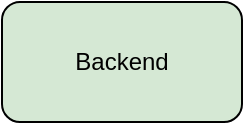 <mxfile><diagram id="2" name="Page-1">
<mxGraphModel dx="1422" dy="797" grid="1" gridSize="10" guides="1" tooltips="1" connect="1" arrows="1" fold="1" page="1" pageScale="1" pageWidth="827" pageHeight="1169" math="0" shadow="0">
  <root>
    <!-- Frontend Components -->
    <mxCell id="frontend" value="Frontend" style="rounded=1;whiteSpace=wrap;html=1;fillColor=#DAE8FC;" vertex="1" parent="1">
      <mxGeometry x="100" y="100" width="120" height="60" as="geometry"/>
    </mxCell>
    <!-- Backend -->
    <mxCell id="backend" value="Backend" style="rounded=1;whiteSpace=wrap;html=1;fillColor=#D5E8D4;" vertex="1" parent="1">
      <mxGeometry x="400" y="100" width="120" height="60" as="geometry"/>
    </mxCell>
    <!-- API Calls -->
    <!-- Sequence of Interactions -->
    <!-- Additional Notes -->
  </root>
</mxGraphModel></diagram></mxfile>